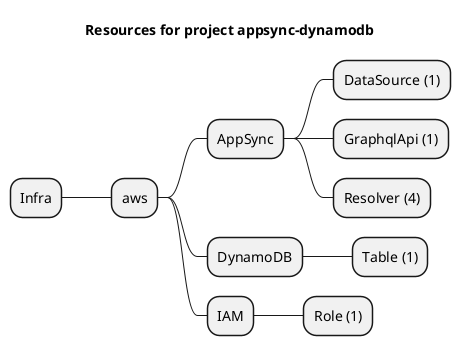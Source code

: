 @startmindmap
title Resources for project appsync-dynamodb
skinparam monochrome true
+ Infra
++ aws
+++ AppSync
++++ DataSource (1)
++++ GraphqlApi (1)
++++ Resolver (4)
+++ DynamoDB
++++ Table (1)
+++ IAM
++++ Role (1)
@endmindmap